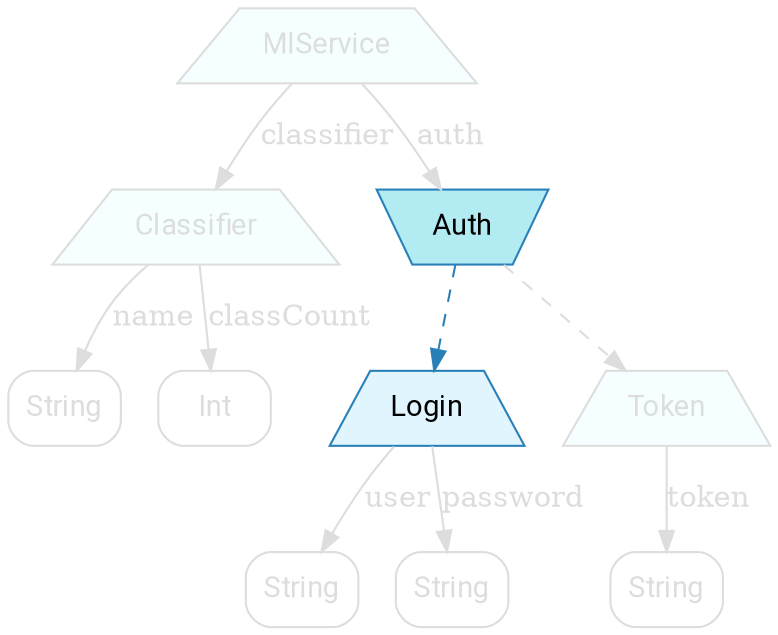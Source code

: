 digraph {
    bgcolor=transparent

    // Default theme
    node[shape="rectangle" style="rounded,filled" color="#dddddd" fontname="Segoe UI,Roboto,Helvetica,Arial,sans-serif" fillcolor="#ffffff" fontcolor="#dddddd"]
    edge [color="#dddddd" fontcolor="#dddddd"]

    // product types
    mlService, classifier, login, token [shape=trapezium style=filled fillcolor="#f5ffff"]

    // sum types
    auth[shape=invtrapezium, style=filled fillcolor="#f5ffff"]

    // Lit nodes
    login, auth [color="#2980B9", fontcolor="#000000"]
    login [fillcolor="#e1f5fe"]
    auth [fillcolor="#b2ebf2"]


    mlService[label=MlService]

    classifier[label=Classifier]
    classifier_name[label=String shape=box]
    classifier_classCount[label=Int shape=box]

    auth[label=Auth]

    login[label=Login]
    login_user[label=String shape=box]
    login_password[label=String shape=box]

    token[label=Token]
    token_token[label=String shape=box]

    mlService -> classifier [label=classifier]
    mlService -> auth [label=auth]

    classifier -> classifier_name [label=name]
    classifier -> classifier_classCount [label=classCount]

    token -> token_token [label=token]

    login -> login_user [label=user]
    login -> login_password [label=password]

    auth -> token[style=dashed]
    auth -> login[style=dashed color="#2980B9" fontcolor="#000000"]
}
